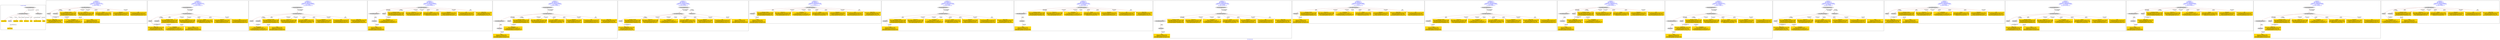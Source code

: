 digraph n0 {
fontcolor="blue"
remincross="true"
label="s22-s-moca.xml"
subgraph cluster_0 {
label="1-correct model"
n2[style="filled",color="white",fillcolor="lightgray",label="CulturalHeritageObject1"];
n3[shape="plaintext",style="filled",fillcolor="gold",label="creationDate"];
n4[style="filled",color="white",fillcolor="lightgray",label="Person1"];
n5[shape="plaintext",style="filled",fillcolor="gold",label="Dimensions"];
n6[shape="plaintext",style="filled",fillcolor="gold",label="Process"];
n7[shape="plaintext",style="filled",fillcolor="gold",label="Provenance"];
n8[shape="plaintext",style="filled",fillcolor="gold",label="title"];
n9[shape="plaintext",style="filled",fillcolor="gold",label="Assension_Number"];
n10[shape="plaintext",style="filled",fillcolor="gold",label="Artist_Name"];
n11[style="filled",color="white",fillcolor="lightgray",label="EuropeanaAggregation1"];
n12[style="filled",color="white",fillcolor="lightgray",label="WebResource1"];
n13[shape="plaintext",style="filled",fillcolor="gold",label="image"];
}
subgraph cluster_1 {
label="candidate 0\nlink coherence:1.0\nnode coherence:1.0\nconfidence:0.514800629151364\nmapping score:0.6091002097171213\ncost:9.99994\n-precision:0.5-recall:0.45"
n15[style="filled",color="white",fillcolor="lightgray",label="CulturalHeritageObject1"];
n16[style="filled",color="white",fillcolor="lightgray",label="Person1"];
n17[style="filled",color="white",fillcolor="lightgray",label="Document1"];
n18[shape="plaintext",style="filled",fillcolor="gold",label="Assension_Number\n[CulturalHeritageObject,provenance,0.487]\n[CulturalHeritageObject,description,0.286]\n[Person,biographicalInformation,0.142]\n[CulturalHeritageObject,rightsHolder,0.085]"];
n19[shape="plaintext",style="filled",fillcolor="gold",label="Artist_Name\n[CulturalHeritageObject,description,0.363]\n[Person,nameOfThePerson,0.309]\n[CulturalHeritageObject,title,0.188]\n[CulturalHeritageObject,provenance,0.14]"];
n20[shape="plaintext",style="filled",fillcolor="gold",label="image\n[Document,classLink,0.483]\n[WebResource,classLink,0.43]\n[CulturalHeritageObject,provenance,0.05]\n[CulturalHeritageObject,description,0.037]"];
n21[shape="plaintext",style="filled",fillcolor="gold",label="Provenance\n[CulturalHeritageObject,provenance,0.458]\n[CulturalHeritageObject,description,0.285]\n[Person,biographicalInformation,0.16]\n[CulturalHeritageObject,title,0.097]"];
n22[shape="plaintext",style="filled",fillcolor="gold",label="Process\n[CulturalHeritageObject,medium,0.697]\n[CulturalHeritageObject,provenance,0.126]\n[CulturalHeritageObject,description,0.126]\n[WebResource,classLink,0.052]"];
n23[shape="plaintext",style="filled",fillcolor="gold",label="Dimensions\n[CulturalHeritageObject,extent,0.844]\n[CulturalHeritageObject,provenance,0.102]\n[Person,nameOfThePerson,0.028]\n[CulturalHeritageObject,description,0.026]"];
n24[shape="plaintext",style="filled",fillcolor="gold",label="creationDate\n[Person,dateOfDeath,0.387]\n[CulturalHeritageObject,created,0.307]\n[CulturalHeritageObject,accessionNumber,0.166]\n[CulturalHeritageObject,provenance,0.14]"];
n25[shape="plaintext",style="filled",fillcolor="gold",label="title\n[CulturalHeritageObject,description,0.454]\n[CulturalHeritageObject,title,0.248]\n[CulturalHeritageObject,provenance,0.192]\n[Person,biographicalInformation,0.105]"];
}
subgraph cluster_2 {
label="candidate 1\nlink coherence:1.0\nnode coherence:1.0\nconfidence:0.514800629151364\nmapping score:0.6091002097171213\ncost:10.9999\n-precision:0.55-recall:0.55"
n27[style="filled",color="white",fillcolor="lightgray",label="CulturalHeritageObject1"];
n28[style="filled",color="white",fillcolor="lightgray",label="Person1"];
n29[style="filled",color="white",fillcolor="lightgray",label="Document1"];
n30[style="filled",color="white",fillcolor="lightgray",label="EuropeanaAggregation1"];
n31[shape="plaintext",style="filled",fillcolor="gold",label="Assension_Number\n[CulturalHeritageObject,provenance,0.487]\n[CulturalHeritageObject,description,0.286]\n[Person,biographicalInformation,0.142]\n[CulturalHeritageObject,rightsHolder,0.085]"];
n32[shape="plaintext",style="filled",fillcolor="gold",label="Artist_Name\n[CulturalHeritageObject,description,0.363]\n[Person,nameOfThePerson,0.309]\n[CulturalHeritageObject,title,0.188]\n[CulturalHeritageObject,provenance,0.14]"];
n33[shape="plaintext",style="filled",fillcolor="gold",label="image\n[Document,classLink,0.483]\n[WebResource,classLink,0.43]\n[CulturalHeritageObject,provenance,0.05]\n[CulturalHeritageObject,description,0.037]"];
n34[shape="plaintext",style="filled",fillcolor="gold",label="Provenance\n[CulturalHeritageObject,provenance,0.458]\n[CulturalHeritageObject,description,0.285]\n[Person,biographicalInformation,0.16]\n[CulturalHeritageObject,title,0.097]"];
n35[shape="plaintext",style="filled",fillcolor="gold",label="Process\n[CulturalHeritageObject,medium,0.697]\n[CulturalHeritageObject,provenance,0.126]\n[CulturalHeritageObject,description,0.126]\n[WebResource,classLink,0.052]"];
n36[shape="plaintext",style="filled",fillcolor="gold",label="Dimensions\n[CulturalHeritageObject,extent,0.844]\n[CulturalHeritageObject,provenance,0.102]\n[Person,nameOfThePerson,0.028]\n[CulturalHeritageObject,description,0.026]"];
n37[shape="plaintext",style="filled",fillcolor="gold",label="creationDate\n[Person,dateOfDeath,0.387]\n[CulturalHeritageObject,created,0.307]\n[CulturalHeritageObject,accessionNumber,0.166]\n[CulturalHeritageObject,provenance,0.14]"];
n38[shape="plaintext",style="filled",fillcolor="gold",label="title\n[CulturalHeritageObject,description,0.454]\n[CulturalHeritageObject,title,0.248]\n[CulturalHeritageObject,provenance,0.192]\n[Person,biographicalInformation,0.105]"];
}
subgraph cluster_3 {
label="candidate 10\nlink coherence:1.0\nnode coherence:1.0\nconfidence:0.49959700760809217\nmapping score:0.6040323358693641\ncost:10.9999\n-precision:0.45-recall:0.45"
n40[style="filled",color="white",fillcolor="lightgray",label="CulturalHeritageObject1"];
n41[style="filled",color="white",fillcolor="lightgray",label="Person1"];
n42[style="filled",color="white",fillcolor="lightgray",label="Document1"];
n43[style="filled",color="white",fillcolor="lightgray",label="EuropeanaAggregation1"];
n44[shape="plaintext",style="filled",fillcolor="gold",label="Assension_Number\n[CulturalHeritageObject,provenance,0.487]\n[CulturalHeritageObject,description,0.286]\n[Person,biographicalInformation,0.142]\n[CulturalHeritageObject,rightsHolder,0.085]"];
n45[shape="plaintext",style="filled",fillcolor="gold",label="image\n[Document,classLink,0.483]\n[WebResource,classLink,0.43]\n[CulturalHeritageObject,provenance,0.05]\n[CulturalHeritageObject,description,0.037]"];
n46[shape="plaintext",style="filled",fillcolor="gold",label="Provenance\n[CulturalHeritageObject,provenance,0.458]\n[CulturalHeritageObject,description,0.285]\n[Person,biographicalInformation,0.16]\n[CulturalHeritageObject,title,0.097]"];
n47[shape="plaintext",style="filled",fillcolor="gold",label="Process\n[CulturalHeritageObject,medium,0.697]\n[CulturalHeritageObject,provenance,0.126]\n[CulturalHeritageObject,description,0.126]\n[WebResource,classLink,0.052]"];
n48[shape="plaintext",style="filled",fillcolor="gold",label="Dimensions\n[CulturalHeritageObject,extent,0.844]\n[CulturalHeritageObject,provenance,0.102]\n[Person,nameOfThePerson,0.028]\n[CulturalHeritageObject,description,0.026]"];
n49[shape="plaintext",style="filled",fillcolor="gold",label="creationDate\n[Person,dateOfDeath,0.387]\n[CulturalHeritageObject,created,0.307]\n[CulturalHeritageObject,accessionNumber,0.166]\n[CulturalHeritageObject,provenance,0.14]"];
n50[shape="plaintext",style="filled",fillcolor="gold",label="title\n[CulturalHeritageObject,description,0.454]\n[CulturalHeritageObject,title,0.248]\n[CulturalHeritageObject,provenance,0.192]\n[Person,biographicalInformation,0.105]"];
n51[shape="plaintext",style="filled",fillcolor="gold",label="Artist_Name\n[CulturalHeritageObject,description,0.363]\n[Person,nameOfThePerson,0.309]\n[CulturalHeritageObject,title,0.188]\n[CulturalHeritageObject,provenance,0.14]"];
}
subgraph cluster_4 {
label="candidate 11\nlink coherence:1.0\nnode coherence:1.0\nconfidence:0.49959700760809217\nmapping score:0.6040323358693641\ncost:10.99993\n-precision:0.36-recall:0.36"
n53[style="filled",color="white",fillcolor="lightgray",label="CulturalHeritageObject1"];
n54[style="filled",color="white",fillcolor="lightgray",label="CulturalHeritageObject2"];
n55[style="filled",color="white",fillcolor="lightgray",label="Person1"];
n56[style="filled",color="white",fillcolor="lightgray",label="Document2"];
n57[shape="plaintext",style="filled",fillcolor="gold",label="Assension_Number\n[CulturalHeritageObject,provenance,0.487]\n[CulturalHeritageObject,description,0.286]\n[Person,biographicalInformation,0.142]\n[CulturalHeritageObject,rightsHolder,0.085]"];
n58[shape="plaintext",style="filled",fillcolor="gold",label="Provenance\n[CulturalHeritageObject,provenance,0.458]\n[CulturalHeritageObject,description,0.285]\n[Person,biographicalInformation,0.16]\n[CulturalHeritageObject,title,0.097]"];
n59[shape="plaintext",style="filled",fillcolor="gold",label="image\n[Document,classLink,0.483]\n[WebResource,classLink,0.43]\n[CulturalHeritageObject,provenance,0.05]\n[CulturalHeritageObject,description,0.037]"];
n60[shape="plaintext",style="filled",fillcolor="gold",label="Process\n[CulturalHeritageObject,medium,0.697]\n[CulturalHeritageObject,provenance,0.126]\n[CulturalHeritageObject,description,0.126]\n[WebResource,classLink,0.052]"];
n61[shape="plaintext",style="filled",fillcolor="gold",label="Dimensions\n[CulturalHeritageObject,extent,0.844]\n[CulturalHeritageObject,provenance,0.102]\n[Person,nameOfThePerson,0.028]\n[CulturalHeritageObject,description,0.026]"];
n62[shape="plaintext",style="filled",fillcolor="gold",label="creationDate\n[Person,dateOfDeath,0.387]\n[CulturalHeritageObject,created,0.307]\n[CulturalHeritageObject,accessionNumber,0.166]\n[CulturalHeritageObject,provenance,0.14]"];
n63[shape="plaintext",style="filled",fillcolor="gold",label="title\n[CulturalHeritageObject,description,0.454]\n[CulturalHeritageObject,title,0.248]\n[CulturalHeritageObject,provenance,0.192]\n[Person,biographicalInformation,0.105]"];
n64[shape="plaintext",style="filled",fillcolor="gold",label="Artist_Name\n[CulturalHeritageObject,description,0.363]\n[Person,nameOfThePerson,0.309]\n[CulturalHeritageObject,title,0.188]\n[CulturalHeritageObject,provenance,0.14]"];
}
subgraph cluster_5 {
label="candidate 12\nlink coherence:1.0\nnode coherence:1.0\nconfidence:0.49959700760809217\nmapping score:0.6040323358693641\ncost:11.99989\n-precision:0.42-recall:0.45"
n66[style="filled",color="white",fillcolor="lightgray",label="CulturalHeritageObject1"];
n67[style="filled",color="white",fillcolor="lightgray",label="CulturalHeritageObject2"];
n68[style="filled",color="white",fillcolor="lightgray",label="Person1"];
n69[style="filled",color="white",fillcolor="lightgray",label="Document2"];
n70[style="filled",color="white",fillcolor="lightgray",label="EuropeanaAggregation1"];
n71[shape="plaintext",style="filled",fillcolor="gold",label="Assension_Number\n[CulturalHeritageObject,provenance,0.487]\n[CulturalHeritageObject,description,0.286]\n[Person,biographicalInformation,0.142]\n[CulturalHeritageObject,rightsHolder,0.085]"];
n72[shape="plaintext",style="filled",fillcolor="gold",label="Provenance\n[CulturalHeritageObject,provenance,0.458]\n[CulturalHeritageObject,description,0.285]\n[Person,biographicalInformation,0.16]\n[CulturalHeritageObject,title,0.097]"];
n73[shape="plaintext",style="filled",fillcolor="gold",label="image\n[Document,classLink,0.483]\n[WebResource,classLink,0.43]\n[CulturalHeritageObject,provenance,0.05]\n[CulturalHeritageObject,description,0.037]"];
n74[shape="plaintext",style="filled",fillcolor="gold",label="Process\n[CulturalHeritageObject,medium,0.697]\n[CulturalHeritageObject,provenance,0.126]\n[CulturalHeritageObject,description,0.126]\n[WebResource,classLink,0.052]"];
n75[shape="plaintext",style="filled",fillcolor="gold",label="Dimensions\n[CulturalHeritageObject,extent,0.844]\n[CulturalHeritageObject,provenance,0.102]\n[Person,nameOfThePerson,0.028]\n[CulturalHeritageObject,description,0.026]"];
n76[shape="plaintext",style="filled",fillcolor="gold",label="creationDate\n[Person,dateOfDeath,0.387]\n[CulturalHeritageObject,created,0.307]\n[CulturalHeritageObject,accessionNumber,0.166]\n[CulturalHeritageObject,provenance,0.14]"];
n77[shape="plaintext",style="filled",fillcolor="gold",label="title\n[CulturalHeritageObject,description,0.454]\n[CulturalHeritageObject,title,0.248]\n[CulturalHeritageObject,provenance,0.192]\n[Person,biographicalInformation,0.105]"];
n78[shape="plaintext",style="filled",fillcolor="gold",label="Artist_Name\n[CulturalHeritageObject,description,0.363]\n[Person,nameOfThePerson,0.309]\n[CulturalHeritageObject,title,0.188]\n[CulturalHeritageObject,provenance,0.14]"];
}
subgraph cluster_6 {
label="candidate 13\nlink coherence:1.0\nnode coherence:1.0\nconfidence:0.498184037549597\nmapping score:0.6035613458498656\ncost:10.99986\n-precision:0.82-recall:0.82"
n80[style="filled",color="white",fillcolor="lightgray",label="CulturalHeritageObject1"];
n81[style="filled",color="white",fillcolor="lightgray",label="Person1"];
n82[style="filled",color="white",fillcolor="lightgray",label="EuropeanaAggregation1"];
n83[style="filled",color="white",fillcolor="lightgray",label="WebResource1"];
n84[shape="plaintext",style="filled",fillcolor="gold",label="Assension_Number\n[CulturalHeritageObject,provenance,0.487]\n[CulturalHeritageObject,description,0.286]\n[Person,biographicalInformation,0.142]\n[CulturalHeritageObject,rightsHolder,0.085]"];
n85[shape="plaintext",style="filled",fillcolor="gold",label="Artist_Name\n[CulturalHeritageObject,description,0.363]\n[Person,nameOfThePerson,0.309]\n[CulturalHeritageObject,title,0.188]\n[CulturalHeritageObject,provenance,0.14]"];
n86[shape="plaintext",style="filled",fillcolor="gold",label="Provenance\n[CulturalHeritageObject,provenance,0.458]\n[CulturalHeritageObject,description,0.285]\n[Person,biographicalInformation,0.16]\n[CulturalHeritageObject,title,0.097]"];
n87[shape="plaintext",style="filled",fillcolor="gold",label="creationDate\n[Person,dateOfDeath,0.387]\n[CulturalHeritageObject,created,0.307]\n[CulturalHeritageObject,accessionNumber,0.166]\n[CulturalHeritageObject,provenance,0.14]"];
n88[shape="plaintext",style="filled",fillcolor="gold",label="Process\n[CulturalHeritageObject,medium,0.697]\n[CulturalHeritageObject,provenance,0.126]\n[CulturalHeritageObject,description,0.126]\n[WebResource,classLink,0.052]"];
n89[shape="plaintext",style="filled",fillcolor="gold",label="Dimensions\n[CulturalHeritageObject,extent,0.844]\n[CulturalHeritageObject,provenance,0.102]\n[Person,nameOfThePerson,0.028]\n[CulturalHeritageObject,description,0.026]"];
n90[shape="plaintext",style="filled",fillcolor="gold",label="title\n[CulturalHeritageObject,description,0.454]\n[CulturalHeritageObject,title,0.248]\n[CulturalHeritageObject,provenance,0.192]\n[Person,biographicalInformation,0.105]"];
n91[shape="plaintext",style="filled",fillcolor="gold",label="image\n[Document,classLink,0.483]\n[WebResource,classLink,0.43]\n[CulturalHeritageObject,provenance,0.05]\n[CulturalHeritageObject,description,0.037]"];
}
subgraph cluster_7 {
label="candidate 14\nlink coherence:1.0\nnode coherence:1.0\nconfidence:0.4896592613607906\nmapping score:0.6215530871202636\ncost:9.0\n-precision:0.44-recall:0.36"
n93[style="filled",color="white",fillcolor="lightgray",label="CulturalHeritageObject1"];
n94[style="filled",color="white",fillcolor="lightgray",label="Document1"];
n95[shape="plaintext",style="filled",fillcolor="gold",label="Assension_Number\n[CulturalHeritageObject,provenance,0.487]\n[CulturalHeritageObject,description,0.286]\n[Person,biographicalInformation,0.142]\n[CulturalHeritageObject,rightsHolder,0.085]"];
n96[shape="plaintext",style="filled",fillcolor="gold",label="image\n[Document,classLink,0.483]\n[WebResource,classLink,0.43]\n[CulturalHeritageObject,provenance,0.05]\n[CulturalHeritageObject,description,0.037]"];
n97[shape="plaintext",style="filled",fillcolor="gold",label="Provenance\n[CulturalHeritageObject,provenance,0.458]\n[CulturalHeritageObject,description,0.285]\n[Person,biographicalInformation,0.16]\n[CulturalHeritageObject,title,0.097]"];
n98[shape="plaintext",style="filled",fillcolor="gold",label="creationDate\n[Person,dateOfDeath,0.387]\n[CulturalHeritageObject,created,0.307]\n[CulturalHeritageObject,accessionNumber,0.166]\n[CulturalHeritageObject,provenance,0.14]"];
n99[shape="plaintext",style="filled",fillcolor="gold",label="Process\n[CulturalHeritageObject,medium,0.697]\n[CulturalHeritageObject,provenance,0.126]\n[CulturalHeritageObject,description,0.126]\n[WebResource,classLink,0.052]"];
n100[shape="plaintext",style="filled",fillcolor="gold",label="Dimensions\n[CulturalHeritageObject,extent,0.844]\n[CulturalHeritageObject,provenance,0.102]\n[Person,nameOfThePerson,0.028]\n[CulturalHeritageObject,description,0.026]"];
n101[shape="plaintext",style="filled",fillcolor="gold",label="title\n[CulturalHeritageObject,description,0.454]\n[CulturalHeritageObject,title,0.248]\n[CulturalHeritageObject,provenance,0.192]\n[Person,biographicalInformation,0.105]"];
n102[shape="plaintext",style="filled",fillcolor="gold",label="Artist_Name\n[CulturalHeritageObject,description,0.363]\n[Person,nameOfThePerson,0.309]\n[CulturalHeritageObject,title,0.188]\n[CulturalHeritageObject,provenance,0.14]"];
}
subgraph cluster_8 {
label="candidate 15\nlink coherence:1.0\nnode coherence:1.0\nconfidence:0.4896592613607906\nmapping score:0.6215530871202636\ncost:9.99996\n-precision:0.5-recall:0.45"
n104[style="filled",color="white",fillcolor="lightgray",label="CulturalHeritageObject1"];
n105[style="filled",color="white",fillcolor="lightgray",label="Document1"];
n106[style="filled",color="white",fillcolor="lightgray",label="EuropeanaAggregation1"];
n107[shape="plaintext",style="filled",fillcolor="gold",label="Assension_Number\n[CulturalHeritageObject,provenance,0.487]\n[CulturalHeritageObject,description,0.286]\n[Person,biographicalInformation,0.142]\n[CulturalHeritageObject,rightsHolder,0.085]"];
n108[shape="plaintext",style="filled",fillcolor="gold",label="image\n[Document,classLink,0.483]\n[WebResource,classLink,0.43]\n[CulturalHeritageObject,provenance,0.05]\n[CulturalHeritageObject,description,0.037]"];
n109[shape="plaintext",style="filled",fillcolor="gold",label="Provenance\n[CulturalHeritageObject,provenance,0.458]\n[CulturalHeritageObject,description,0.285]\n[Person,biographicalInformation,0.16]\n[CulturalHeritageObject,title,0.097]"];
n110[shape="plaintext",style="filled",fillcolor="gold",label="creationDate\n[Person,dateOfDeath,0.387]\n[CulturalHeritageObject,created,0.307]\n[CulturalHeritageObject,accessionNumber,0.166]\n[CulturalHeritageObject,provenance,0.14]"];
n111[shape="plaintext",style="filled",fillcolor="gold",label="Process\n[CulturalHeritageObject,medium,0.697]\n[CulturalHeritageObject,provenance,0.126]\n[CulturalHeritageObject,description,0.126]\n[WebResource,classLink,0.052]"];
n112[shape="plaintext",style="filled",fillcolor="gold",label="Dimensions\n[CulturalHeritageObject,extent,0.844]\n[CulturalHeritageObject,provenance,0.102]\n[Person,nameOfThePerson,0.028]\n[CulturalHeritageObject,description,0.026]"];
n113[shape="plaintext",style="filled",fillcolor="gold",label="title\n[CulturalHeritageObject,description,0.454]\n[CulturalHeritageObject,title,0.248]\n[CulturalHeritageObject,provenance,0.192]\n[Person,biographicalInformation,0.105]"];
n114[shape="plaintext",style="filled",fillcolor="gold",label="Artist_Name\n[CulturalHeritageObject,description,0.363]\n[Person,nameOfThePerson,0.309]\n[CulturalHeritageObject,title,0.188]\n[CulturalHeritageObject,provenance,0.14]"];
}
subgraph cluster_9 {
label="candidate 16\nlink coherence:1.0\nnode coherence:1.0\nconfidence:0.4896592613607906\nmapping score:0.6215530871202636\ncost:9.99999\n-precision:0.4-recall:0.36"
n116[style="filled",color="white",fillcolor="lightgray",label="CulturalHeritageObject1"];
n117[style="filled",color="white",fillcolor="lightgray",label="CulturalHeritageObject2"];
n118[style="filled",color="white",fillcolor="lightgray",label="Document2"];
n119[shape="plaintext",style="filled",fillcolor="gold",label="Assension_Number\n[CulturalHeritageObject,provenance,0.487]\n[CulturalHeritageObject,description,0.286]\n[Person,biographicalInformation,0.142]\n[CulturalHeritageObject,rightsHolder,0.085]"];
n120[shape="plaintext",style="filled",fillcolor="gold",label="Provenance\n[CulturalHeritageObject,provenance,0.458]\n[CulturalHeritageObject,description,0.285]\n[Person,biographicalInformation,0.16]\n[CulturalHeritageObject,title,0.097]"];
n121[shape="plaintext",style="filled",fillcolor="gold",label="creationDate\n[Person,dateOfDeath,0.387]\n[CulturalHeritageObject,created,0.307]\n[CulturalHeritageObject,accessionNumber,0.166]\n[CulturalHeritageObject,provenance,0.14]"];
n122[shape="plaintext",style="filled",fillcolor="gold",label="image\n[Document,classLink,0.483]\n[WebResource,classLink,0.43]\n[CulturalHeritageObject,provenance,0.05]\n[CulturalHeritageObject,description,0.037]"];
n123[shape="plaintext",style="filled",fillcolor="gold",label="Process\n[CulturalHeritageObject,medium,0.697]\n[CulturalHeritageObject,provenance,0.126]\n[CulturalHeritageObject,description,0.126]\n[WebResource,classLink,0.052]"];
n124[shape="plaintext",style="filled",fillcolor="gold",label="Dimensions\n[CulturalHeritageObject,extent,0.844]\n[CulturalHeritageObject,provenance,0.102]\n[Person,nameOfThePerson,0.028]\n[CulturalHeritageObject,description,0.026]"];
n125[shape="plaintext",style="filled",fillcolor="gold",label="title\n[CulturalHeritageObject,description,0.454]\n[CulturalHeritageObject,title,0.248]\n[CulturalHeritageObject,provenance,0.192]\n[Person,biographicalInformation,0.105]"];
n126[shape="plaintext",style="filled",fillcolor="gold",label="Artist_Name\n[CulturalHeritageObject,description,0.363]\n[Person,nameOfThePerson,0.309]\n[CulturalHeritageObject,title,0.188]\n[CulturalHeritageObject,provenance,0.14]"];
}
subgraph cluster_10 {
label="candidate 17\nlink coherence:1.0\nnode coherence:1.0\nconfidence:0.4896592613607906\nmapping score:0.6215530871202636\ncost:10.99995\n-precision:0.45-recall:0.45"
n128[style="filled",color="white",fillcolor="lightgray",label="CulturalHeritageObject1"];
n129[style="filled",color="white",fillcolor="lightgray",label="CulturalHeritageObject2"];
n130[style="filled",color="white",fillcolor="lightgray",label="Document2"];
n131[style="filled",color="white",fillcolor="lightgray",label="EuropeanaAggregation1"];
n132[shape="plaintext",style="filled",fillcolor="gold",label="Assension_Number\n[CulturalHeritageObject,provenance,0.487]\n[CulturalHeritageObject,description,0.286]\n[Person,biographicalInformation,0.142]\n[CulturalHeritageObject,rightsHolder,0.085]"];
n133[shape="plaintext",style="filled",fillcolor="gold",label="Provenance\n[CulturalHeritageObject,provenance,0.458]\n[CulturalHeritageObject,description,0.285]\n[Person,biographicalInformation,0.16]\n[CulturalHeritageObject,title,0.097]"];
n134[shape="plaintext",style="filled",fillcolor="gold",label="creationDate\n[Person,dateOfDeath,0.387]\n[CulturalHeritageObject,created,0.307]\n[CulturalHeritageObject,accessionNumber,0.166]\n[CulturalHeritageObject,provenance,0.14]"];
n135[shape="plaintext",style="filled",fillcolor="gold",label="image\n[Document,classLink,0.483]\n[WebResource,classLink,0.43]\n[CulturalHeritageObject,provenance,0.05]\n[CulturalHeritageObject,description,0.037]"];
n136[shape="plaintext",style="filled",fillcolor="gold",label="Process\n[CulturalHeritageObject,medium,0.697]\n[CulturalHeritageObject,provenance,0.126]\n[CulturalHeritageObject,description,0.126]\n[WebResource,classLink,0.052]"];
n137[shape="plaintext",style="filled",fillcolor="gold",label="Dimensions\n[CulturalHeritageObject,extent,0.844]\n[CulturalHeritageObject,provenance,0.102]\n[Person,nameOfThePerson,0.028]\n[CulturalHeritageObject,description,0.026]"];
n138[shape="plaintext",style="filled",fillcolor="gold",label="title\n[CulturalHeritageObject,description,0.454]\n[CulturalHeritageObject,title,0.248]\n[CulturalHeritageObject,provenance,0.192]\n[Person,biographicalInformation,0.105]"];
n139[shape="plaintext",style="filled",fillcolor="gold",label="Artist_Name\n[CulturalHeritageObject,description,0.363]\n[Person,nameOfThePerson,0.309]\n[CulturalHeritageObject,title,0.188]\n[CulturalHeritageObject,provenance,0.14]"];
}
subgraph cluster_11 {
label="candidate 18\nlink coherence:1.0\nnode coherence:1.0\nconfidence:0.4858706497690822\nmapping score:0.6202902165896941\ncost:9.0\n-precision:0.56-recall:0.45"
n141[style="filled",color="white",fillcolor="lightgray",label="CulturalHeritageObject1"];
n142[style="filled",color="white",fillcolor="lightgray",label="Document1"];
n143[shape="plaintext",style="filled",fillcolor="gold",label="Assension_Number\n[CulturalHeritageObject,provenance,0.487]\n[CulturalHeritageObject,description,0.286]\n[Person,biographicalInformation,0.142]\n[CulturalHeritageObject,rightsHolder,0.085]"];
n144[shape="plaintext",style="filled",fillcolor="gold",label="image\n[Document,classLink,0.483]\n[WebResource,classLink,0.43]\n[CulturalHeritageObject,provenance,0.05]\n[CulturalHeritageObject,description,0.037]"];
n145[shape="plaintext",style="filled",fillcolor="gold",label="Provenance\n[CulturalHeritageObject,provenance,0.458]\n[CulturalHeritageObject,description,0.285]\n[Person,biographicalInformation,0.16]\n[CulturalHeritageObject,title,0.097]"];
n146[shape="plaintext",style="filled",fillcolor="gold",label="creationDate\n[Person,dateOfDeath,0.387]\n[CulturalHeritageObject,created,0.307]\n[CulturalHeritageObject,accessionNumber,0.166]\n[CulturalHeritageObject,provenance,0.14]"];
n147[shape="plaintext",style="filled",fillcolor="gold",label="Process\n[CulturalHeritageObject,medium,0.697]\n[CulturalHeritageObject,provenance,0.126]\n[CulturalHeritageObject,description,0.126]\n[WebResource,classLink,0.052]"];
n148[shape="plaintext",style="filled",fillcolor="gold",label="Dimensions\n[CulturalHeritageObject,extent,0.844]\n[CulturalHeritageObject,provenance,0.102]\n[Person,nameOfThePerson,0.028]\n[CulturalHeritageObject,description,0.026]"];
n149[shape="plaintext",style="filled",fillcolor="gold",label="Artist_Name\n[CulturalHeritageObject,description,0.363]\n[Person,nameOfThePerson,0.309]\n[CulturalHeritageObject,title,0.188]\n[CulturalHeritageObject,provenance,0.14]"];
n150[shape="plaintext",style="filled",fillcolor="gold",label="title\n[CulturalHeritageObject,description,0.454]\n[CulturalHeritageObject,title,0.248]\n[CulturalHeritageObject,provenance,0.192]\n[Person,biographicalInformation,0.105]"];
}
subgraph cluster_12 {
label="candidate 19\nlink coherence:1.0\nnode coherence:1.0\nconfidence:0.4858706497690822\nmapping score:0.6202902165896941\ncost:9.99996\n-precision:0.6-recall:0.55"
n152[style="filled",color="white",fillcolor="lightgray",label="CulturalHeritageObject1"];
n153[style="filled",color="white",fillcolor="lightgray",label="Document1"];
n154[style="filled",color="white",fillcolor="lightgray",label="EuropeanaAggregation1"];
n155[shape="plaintext",style="filled",fillcolor="gold",label="Assension_Number\n[CulturalHeritageObject,provenance,0.487]\n[CulturalHeritageObject,description,0.286]\n[Person,biographicalInformation,0.142]\n[CulturalHeritageObject,rightsHolder,0.085]"];
n156[shape="plaintext",style="filled",fillcolor="gold",label="image\n[Document,classLink,0.483]\n[WebResource,classLink,0.43]\n[CulturalHeritageObject,provenance,0.05]\n[CulturalHeritageObject,description,0.037]"];
n157[shape="plaintext",style="filled",fillcolor="gold",label="Provenance\n[CulturalHeritageObject,provenance,0.458]\n[CulturalHeritageObject,description,0.285]\n[Person,biographicalInformation,0.16]\n[CulturalHeritageObject,title,0.097]"];
n158[shape="plaintext",style="filled",fillcolor="gold",label="creationDate\n[Person,dateOfDeath,0.387]\n[CulturalHeritageObject,created,0.307]\n[CulturalHeritageObject,accessionNumber,0.166]\n[CulturalHeritageObject,provenance,0.14]"];
n159[shape="plaintext",style="filled",fillcolor="gold",label="Process\n[CulturalHeritageObject,medium,0.697]\n[CulturalHeritageObject,provenance,0.126]\n[CulturalHeritageObject,description,0.126]\n[WebResource,classLink,0.052]"];
n160[shape="plaintext",style="filled",fillcolor="gold",label="Dimensions\n[CulturalHeritageObject,extent,0.844]\n[CulturalHeritageObject,provenance,0.102]\n[Person,nameOfThePerson,0.028]\n[CulturalHeritageObject,description,0.026]"];
n161[shape="plaintext",style="filled",fillcolor="gold",label="Artist_Name\n[CulturalHeritageObject,description,0.363]\n[Person,nameOfThePerson,0.309]\n[CulturalHeritageObject,title,0.188]\n[CulturalHeritageObject,provenance,0.14]"];
n162[shape="plaintext",style="filled",fillcolor="gold",label="title\n[CulturalHeritageObject,description,0.454]\n[CulturalHeritageObject,title,0.248]\n[CulturalHeritageObject,provenance,0.192]\n[Person,biographicalInformation,0.105]"];
}
subgraph cluster_13 {
label="candidate 2\nlink coherence:1.0\nnode coherence:1.0\nconfidence:0.514800629151364\nmapping score:0.6091002097171213\ncost:10.99993\n-precision:0.45-recall:0.45"
n164[style="filled",color="white",fillcolor="lightgray",label="CulturalHeritageObject1"];
n165[style="filled",color="white",fillcolor="lightgray",label="CulturalHeritageObject2"];
n166[style="filled",color="white",fillcolor="lightgray",label="Person1"];
n167[style="filled",color="white",fillcolor="lightgray",label="Document2"];
n168[shape="plaintext",style="filled",fillcolor="gold",label="Assension_Number\n[CulturalHeritageObject,provenance,0.487]\n[CulturalHeritageObject,description,0.286]\n[Person,biographicalInformation,0.142]\n[CulturalHeritageObject,rightsHolder,0.085]"];
n169[shape="plaintext",style="filled",fillcolor="gold",label="Artist_Name\n[CulturalHeritageObject,description,0.363]\n[Person,nameOfThePerson,0.309]\n[CulturalHeritageObject,title,0.188]\n[CulturalHeritageObject,provenance,0.14]"];
n170[shape="plaintext",style="filled",fillcolor="gold",label="Provenance\n[CulturalHeritageObject,provenance,0.458]\n[CulturalHeritageObject,description,0.285]\n[Person,biographicalInformation,0.16]\n[CulturalHeritageObject,title,0.097]"];
n171[shape="plaintext",style="filled",fillcolor="gold",label="image\n[Document,classLink,0.483]\n[WebResource,classLink,0.43]\n[CulturalHeritageObject,provenance,0.05]\n[CulturalHeritageObject,description,0.037]"];
n172[shape="plaintext",style="filled",fillcolor="gold",label="Process\n[CulturalHeritageObject,medium,0.697]\n[CulturalHeritageObject,provenance,0.126]\n[CulturalHeritageObject,description,0.126]\n[WebResource,classLink,0.052]"];
n173[shape="plaintext",style="filled",fillcolor="gold",label="Dimensions\n[CulturalHeritageObject,extent,0.844]\n[CulturalHeritageObject,provenance,0.102]\n[Person,nameOfThePerson,0.028]\n[CulturalHeritageObject,description,0.026]"];
n174[shape="plaintext",style="filled",fillcolor="gold",label="creationDate\n[Person,dateOfDeath,0.387]\n[CulturalHeritageObject,created,0.307]\n[CulturalHeritageObject,accessionNumber,0.166]\n[CulturalHeritageObject,provenance,0.14]"];
n175[shape="plaintext",style="filled",fillcolor="gold",label="title\n[CulturalHeritageObject,description,0.454]\n[CulturalHeritageObject,title,0.248]\n[CulturalHeritageObject,provenance,0.192]\n[Person,biographicalInformation,0.105]"];
}
subgraph cluster_14 {
label="candidate 3\nlink coherence:1.0\nnode coherence:1.0\nconfidence:0.514800629151364\nmapping score:0.6091002097171213\ncost:11.99989\n-precision:0.5-recall:0.55"
n177[style="filled",color="white",fillcolor="lightgray",label="CulturalHeritageObject1"];
n178[style="filled",color="white",fillcolor="lightgray",label="CulturalHeritageObject2"];
n179[style="filled",color="white",fillcolor="lightgray",label="Person1"];
n180[style="filled",color="white",fillcolor="lightgray",label="Document2"];
n181[style="filled",color="white",fillcolor="lightgray",label="EuropeanaAggregation1"];
n182[shape="plaintext",style="filled",fillcolor="gold",label="Assension_Number\n[CulturalHeritageObject,provenance,0.487]\n[CulturalHeritageObject,description,0.286]\n[Person,biographicalInformation,0.142]\n[CulturalHeritageObject,rightsHolder,0.085]"];
n183[shape="plaintext",style="filled",fillcolor="gold",label="Artist_Name\n[CulturalHeritageObject,description,0.363]\n[Person,nameOfThePerson,0.309]\n[CulturalHeritageObject,title,0.188]\n[CulturalHeritageObject,provenance,0.14]"];
n184[shape="plaintext",style="filled",fillcolor="gold",label="Provenance\n[CulturalHeritageObject,provenance,0.458]\n[CulturalHeritageObject,description,0.285]\n[Person,biographicalInformation,0.16]\n[CulturalHeritageObject,title,0.097]"];
n185[shape="plaintext",style="filled",fillcolor="gold",label="image\n[Document,classLink,0.483]\n[WebResource,classLink,0.43]\n[CulturalHeritageObject,provenance,0.05]\n[CulturalHeritageObject,description,0.037]"];
n186[shape="plaintext",style="filled",fillcolor="gold",label="Process\n[CulturalHeritageObject,medium,0.697]\n[CulturalHeritageObject,provenance,0.126]\n[CulturalHeritageObject,description,0.126]\n[WebResource,classLink,0.052]"];
n187[shape="plaintext",style="filled",fillcolor="gold",label="Dimensions\n[CulturalHeritageObject,extent,0.844]\n[CulturalHeritageObject,provenance,0.102]\n[Person,nameOfThePerson,0.028]\n[CulturalHeritageObject,description,0.026]"];
n188[shape="plaintext",style="filled",fillcolor="gold",label="creationDate\n[Person,dateOfDeath,0.387]\n[CulturalHeritageObject,created,0.307]\n[CulturalHeritageObject,accessionNumber,0.166]\n[CulturalHeritageObject,provenance,0.14]"];
n189[shape="plaintext",style="filled",fillcolor="gold",label="title\n[CulturalHeritageObject,description,0.454]\n[CulturalHeritageObject,title,0.248]\n[CulturalHeritageObject,provenance,0.192]\n[Person,biographicalInformation,0.105]"];
}
subgraph cluster_15 {
label="candidate 4\nlink coherence:1.0\nnode coherence:1.0\nconfidence:0.5081217837968985\nmapping score:0.6068739279322996\ncost:10.99986\n-precision:0.73-recall:0.73"
n191[style="filled",color="white",fillcolor="lightgray",label="CulturalHeritageObject1"];
n192[style="filled",color="white",fillcolor="lightgray",label="Person1"];
n193[style="filled",color="white",fillcolor="lightgray",label="EuropeanaAggregation1"];
n194[style="filled",color="white",fillcolor="lightgray",label="WebResource1"];
n195[shape="plaintext",style="filled",fillcolor="gold",label="Assension_Number\n[CulturalHeritageObject,provenance,0.487]\n[CulturalHeritageObject,description,0.286]\n[Person,biographicalInformation,0.142]\n[CulturalHeritageObject,rightsHolder,0.085]"];
n196[shape="plaintext",style="filled",fillcolor="gold",label="Artist_Name\n[CulturalHeritageObject,description,0.363]\n[Person,nameOfThePerson,0.309]\n[CulturalHeritageObject,title,0.188]\n[CulturalHeritageObject,provenance,0.14]"];
n197[shape="plaintext",style="filled",fillcolor="gold",label="Provenance\n[CulturalHeritageObject,provenance,0.458]\n[CulturalHeritageObject,description,0.285]\n[Person,biographicalInformation,0.16]\n[CulturalHeritageObject,title,0.097]"];
n198[shape="plaintext",style="filled",fillcolor="gold",label="Process\n[CulturalHeritageObject,medium,0.697]\n[CulturalHeritageObject,provenance,0.126]\n[CulturalHeritageObject,description,0.126]\n[WebResource,classLink,0.052]"];
n199[shape="plaintext",style="filled",fillcolor="gold",label="Dimensions\n[CulturalHeritageObject,extent,0.844]\n[CulturalHeritageObject,provenance,0.102]\n[Person,nameOfThePerson,0.028]\n[CulturalHeritageObject,description,0.026]"];
n200[shape="plaintext",style="filled",fillcolor="gold",label="creationDate\n[Person,dateOfDeath,0.387]\n[CulturalHeritageObject,created,0.307]\n[CulturalHeritageObject,accessionNumber,0.166]\n[CulturalHeritageObject,provenance,0.14]"];
n201[shape="plaintext",style="filled",fillcolor="gold",label="title\n[CulturalHeritageObject,description,0.454]\n[CulturalHeritageObject,title,0.248]\n[CulturalHeritageObject,provenance,0.192]\n[Person,biographicalInformation,0.105]"];
n202[shape="plaintext",style="filled",fillcolor="gold",label="image\n[Document,classLink,0.483]\n[WebResource,classLink,0.43]\n[CulturalHeritageObject,provenance,0.05]\n[CulturalHeritageObject,description,0.037]"];
}
subgraph cluster_16 {
label="candidate 5\nlink coherence:1.0\nnode coherence:1.0\nconfidence:0.5048628829040624\nmapping score:0.6057876276346875\ncost:9.99994\n-precision:0.6-recall:0.55"
n204[style="filled",color="white",fillcolor="lightgray",label="CulturalHeritageObject1"];
n205[style="filled",color="white",fillcolor="lightgray",label="Person1"];
n206[style="filled",color="white",fillcolor="lightgray",label="Document1"];
n207[shape="plaintext",style="filled",fillcolor="gold",label="Assension_Number\n[CulturalHeritageObject,provenance,0.487]\n[CulturalHeritageObject,description,0.286]\n[Person,biographicalInformation,0.142]\n[CulturalHeritageObject,rightsHolder,0.085]"];
n208[shape="plaintext",style="filled",fillcolor="gold",label="Artist_Name\n[CulturalHeritageObject,description,0.363]\n[Person,nameOfThePerson,0.309]\n[CulturalHeritageObject,title,0.188]\n[CulturalHeritageObject,provenance,0.14]"];
n209[shape="plaintext",style="filled",fillcolor="gold",label="image\n[Document,classLink,0.483]\n[WebResource,classLink,0.43]\n[CulturalHeritageObject,provenance,0.05]\n[CulturalHeritageObject,description,0.037]"];
n210[shape="plaintext",style="filled",fillcolor="gold",label="Provenance\n[CulturalHeritageObject,provenance,0.458]\n[CulturalHeritageObject,description,0.285]\n[Person,biographicalInformation,0.16]\n[CulturalHeritageObject,title,0.097]"];
n211[shape="plaintext",style="filled",fillcolor="gold",label="creationDate\n[Person,dateOfDeath,0.387]\n[CulturalHeritageObject,created,0.307]\n[CulturalHeritageObject,accessionNumber,0.166]\n[CulturalHeritageObject,provenance,0.14]"];
n212[shape="plaintext",style="filled",fillcolor="gold",label="Process\n[CulturalHeritageObject,medium,0.697]\n[CulturalHeritageObject,provenance,0.126]\n[CulturalHeritageObject,description,0.126]\n[WebResource,classLink,0.052]"];
n213[shape="plaintext",style="filled",fillcolor="gold",label="Dimensions\n[CulturalHeritageObject,extent,0.844]\n[CulturalHeritageObject,provenance,0.102]\n[Person,nameOfThePerson,0.028]\n[CulturalHeritageObject,description,0.026]"];
n214[shape="plaintext",style="filled",fillcolor="gold",label="title\n[CulturalHeritageObject,description,0.454]\n[CulturalHeritageObject,title,0.248]\n[CulturalHeritageObject,provenance,0.192]\n[Person,biographicalInformation,0.105]"];
}
subgraph cluster_17 {
label="candidate 6\nlink coherence:1.0\nnode coherence:1.0\nconfidence:0.5048628829040624\nmapping score:0.6057876276346875\ncost:10.9999\n-precision:0.64-recall:0.64"
n216[style="filled",color="white",fillcolor="lightgray",label="CulturalHeritageObject1"];
n217[style="filled",color="white",fillcolor="lightgray",label="Person1"];
n218[style="filled",color="white",fillcolor="lightgray",label="Document1"];
n219[style="filled",color="white",fillcolor="lightgray",label="EuropeanaAggregation1"];
n220[shape="plaintext",style="filled",fillcolor="gold",label="Assension_Number\n[CulturalHeritageObject,provenance,0.487]\n[CulturalHeritageObject,description,0.286]\n[Person,biographicalInformation,0.142]\n[CulturalHeritageObject,rightsHolder,0.085]"];
n221[shape="plaintext",style="filled",fillcolor="gold",label="Artist_Name\n[CulturalHeritageObject,description,0.363]\n[Person,nameOfThePerson,0.309]\n[CulturalHeritageObject,title,0.188]\n[CulturalHeritageObject,provenance,0.14]"];
n222[shape="plaintext",style="filled",fillcolor="gold",label="image\n[Document,classLink,0.483]\n[WebResource,classLink,0.43]\n[CulturalHeritageObject,provenance,0.05]\n[CulturalHeritageObject,description,0.037]"];
n223[shape="plaintext",style="filled",fillcolor="gold",label="Provenance\n[CulturalHeritageObject,provenance,0.458]\n[CulturalHeritageObject,description,0.285]\n[Person,biographicalInformation,0.16]\n[CulturalHeritageObject,title,0.097]"];
n224[shape="plaintext",style="filled",fillcolor="gold",label="creationDate\n[Person,dateOfDeath,0.387]\n[CulturalHeritageObject,created,0.307]\n[CulturalHeritageObject,accessionNumber,0.166]\n[CulturalHeritageObject,provenance,0.14]"];
n225[shape="plaintext",style="filled",fillcolor="gold",label="Process\n[CulturalHeritageObject,medium,0.697]\n[CulturalHeritageObject,provenance,0.126]\n[CulturalHeritageObject,description,0.126]\n[WebResource,classLink,0.052]"];
n226[shape="plaintext",style="filled",fillcolor="gold",label="Dimensions\n[CulturalHeritageObject,extent,0.844]\n[CulturalHeritageObject,provenance,0.102]\n[Person,nameOfThePerson,0.028]\n[CulturalHeritageObject,description,0.026]"];
n227[shape="plaintext",style="filled",fillcolor="gold",label="title\n[CulturalHeritageObject,description,0.454]\n[CulturalHeritageObject,title,0.248]\n[CulturalHeritageObject,provenance,0.192]\n[Person,biographicalInformation,0.105]"];
}
subgraph cluster_18 {
label="candidate 7\nlink coherence:1.0\nnode coherence:1.0\nconfidence:0.5048628829040624\nmapping score:0.6057876276346875\ncost:10.99993\n-precision:0.55-recall:0.55"
n229[style="filled",color="white",fillcolor="lightgray",label="CulturalHeritageObject1"];
n230[style="filled",color="white",fillcolor="lightgray",label="CulturalHeritageObject2"];
n231[style="filled",color="white",fillcolor="lightgray",label="Person1"];
n232[style="filled",color="white",fillcolor="lightgray",label="Document2"];
n233[shape="plaintext",style="filled",fillcolor="gold",label="Assension_Number\n[CulturalHeritageObject,provenance,0.487]\n[CulturalHeritageObject,description,0.286]\n[Person,biographicalInformation,0.142]\n[CulturalHeritageObject,rightsHolder,0.085]"];
n234[shape="plaintext",style="filled",fillcolor="gold",label="Artist_Name\n[CulturalHeritageObject,description,0.363]\n[Person,nameOfThePerson,0.309]\n[CulturalHeritageObject,title,0.188]\n[CulturalHeritageObject,provenance,0.14]"];
n235[shape="plaintext",style="filled",fillcolor="gold",label="Provenance\n[CulturalHeritageObject,provenance,0.458]\n[CulturalHeritageObject,description,0.285]\n[Person,biographicalInformation,0.16]\n[CulturalHeritageObject,title,0.097]"];
n236[shape="plaintext",style="filled",fillcolor="gold",label="creationDate\n[Person,dateOfDeath,0.387]\n[CulturalHeritageObject,created,0.307]\n[CulturalHeritageObject,accessionNumber,0.166]\n[CulturalHeritageObject,provenance,0.14]"];
n237[shape="plaintext",style="filled",fillcolor="gold",label="image\n[Document,classLink,0.483]\n[WebResource,classLink,0.43]\n[CulturalHeritageObject,provenance,0.05]\n[CulturalHeritageObject,description,0.037]"];
n238[shape="plaintext",style="filled",fillcolor="gold",label="Process\n[CulturalHeritageObject,medium,0.697]\n[CulturalHeritageObject,provenance,0.126]\n[CulturalHeritageObject,description,0.126]\n[WebResource,classLink,0.052]"];
n239[shape="plaintext",style="filled",fillcolor="gold",label="Dimensions\n[CulturalHeritageObject,extent,0.844]\n[CulturalHeritageObject,provenance,0.102]\n[Person,nameOfThePerson,0.028]\n[CulturalHeritageObject,description,0.026]"];
n240[shape="plaintext",style="filled",fillcolor="gold",label="title\n[CulturalHeritageObject,description,0.454]\n[CulturalHeritageObject,title,0.248]\n[CulturalHeritageObject,provenance,0.192]\n[Person,biographicalInformation,0.105]"];
}
subgraph cluster_19 {
label="candidate 8\nlink coherence:1.0\nnode coherence:1.0\nconfidence:0.5048628829040624\nmapping score:0.6057876276346875\ncost:11.99989\n-precision:0.58-recall:0.64"
n242[style="filled",color="white",fillcolor="lightgray",label="CulturalHeritageObject1"];
n243[style="filled",color="white",fillcolor="lightgray",label="CulturalHeritageObject2"];
n244[style="filled",color="white",fillcolor="lightgray",label="Person1"];
n245[style="filled",color="white",fillcolor="lightgray",label="Document2"];
n246[style="filled",color="white",fillcolor="lightgray",label="EuropeanaAggregation1"];
n247[shape="plaintext",style="filled",fillcolor="gold",label="Assension_Number\n[CulturalHeritageObject,provenance,0.487]\n[CulturalHeritageObject,description,0.286]\n[Person,biographicalInformation,0.142]\n[CulturalHeritageObject,rightsHolder,0.085]"];
n248[shape="plaintext",style="filled",fillcolor="gold",label="Artist_Name\n[CulturalHeritageObject,description,0.363]\n[Person,nameOfThePerson,0.309]\n[CulturalHeritageObject,title,0.188]\n[CulturalHeritageObject,provenance,0.14]"];
n249[shape="plaintext",style="filled",fillcolor="gold",label="Provenance\n[CulturalHeritageObject,provenance,0.458]\n[CulturalHeritageObject,description,0.285]\n[Person,biographicalInformation,0.16]\n[CulturalHeritageObject,title,0.097]"];
n250[shape="plaintext",style="filled",fillcolor="gold",label="creationDate\n[Person,dateOfDeath,0.387]\n[CulturalHeritageObject,created,0.307]\n[CulturalHeritageObject,accessionNumber,0.166]\n[CulturalHeritageObject,provenance,0.14]"];
n251[shape="plaintext",style="filled",fillcolor="gold",label="image\n[Document,classLink,0.483]\n[WebResource,classLink,0.43]\n[CulturalHeritageObject,provenance,0.05]\n[CulturalHeritageObject,description,0.037]"];
n252[shape="plaintext",style="filled",fillcolor="gold",label="Process\n[CulturalHeritageObject,medium,0.697]\n[CulturalHeritageObject,provenance,0.126]\n[CulturalHeritageObject,description,0.126]\n[WebResource,classLink,0.052]"];
n253[shape="plaintext",style="filled",fillcolor="gold",label="Dimensions\n[CulturalHeritageObject,extent,0.844]\n[CulturalHeritageObject,provenance,0.102]\n[Person,nameOfThePerson,0.028]\n[CulturalHeritageObject,description,0.026]"];
n254[shape="plaintext",style="filled",fillcolor="gold",label="title\n[CulturalHeritageObject,description,0.454]\n[CulturalHeritageObject,title,0.248]\n[CulturalHeritageObject,provenance,0.192]\n[Person,biographicalInformation,0.105]"];
}
subgraph cluster_20 {
label="candidate 9\nlink coherence:1.0\nnode coherence:1.0\nconfidence:0.49959700760809217\nmapping score:0.6040323358693641\ncost:9.99994\n-precision:0.4-recall:0.36"
n256[style="filled",color="white",fillcolor="lightgray",label="CulturalHeritageObject1"];
n257[style="filled",color="white",fillcolor="lightgray",label="Person1"];
n258[style="filled",color="white",fillcolor="lightgray",label="Document1"];
n259[shape="plaintext",style="filled",fillcolor="gold",label="Assension_Number\n[CulturalHeritageObject,provenance,0.487]\n[CulturalHeritageObject,description,0.286]\n[Person,biographicalInformation,0.142]\n[CulturalHeritageObject,rightsHolder,0.085]"];
n260[shape="plaintext",style="filled",fillcolor="gold",label="image\n[Document,classLink,0.483]\n[WebResource,classLink,0.43]\n[CulturalHeritageObject,provenance,0.05]\n[CulturalHeritageObject,description,0.037]"];
n261[shape="plaintext",style="filled",fillcolor="gold",label="Provenance\n[CulturalHeritageObject,provenance,0.458]\n[CulturalHeritageObject,description,0.285]\n[Person,biographicalInformation,0.16]\n[CulturalHeritageObject,title,0.097]"];
n262[shape="plaintext",style="filled",fillcolor="gold",label="Process\n[CulturalHeritageObject,medium,0.697]\n[CulturalHeritageObject,provenance,0.126]\n[CulturalHeritageObject,description,0.126]\n[WebResource,classLink,0.052]"];
n263[shape="plaintext",style="filled",fillcolor="gold",label="Dimensions\n[CulturalHeritageObject,extent,0.844]\n[CulturalHeritageObject,provenance,0.102]\n[Person,nameOfThePerson,0.028]\n[CulturalHeritageObject,description,0.026]"];
n264[shape="plaintext",style="filled",fillcolor="gold",label="creationDate\n[Person,dateOfDeath,0.387]\n[CulturalHeritageObject,created,0.307]\n[CulturalHeritageObject,accessionNumber,0.166]\n[CulturalHeritageObject,provenance,0.14]"];
n265[shape="plaintext",style="filled",fillcolor="gold",label="title\n[CulturalHeritageObject,description,0.454]\n[CulturalHeritageObject,title,0.248]\n[CulturalHeritageObject,provenance,0.192]\n[Person,biographicalInformation,0.105]"];
n266[shape="plaintext",style="filled",fillcolor="gold",label="Artist_Name\n[CulturalHeritageObject,description,0.363]\n[Person,nameOfThePerson,0.309]\n[CulturalHeritageObject,title,0.188]\n[CulturalHeritageObject,provenance,0.14]"];
}
n2 -> n3[color="brown",fontcolor="black",label="created"]
n2 -> n4[color="brown",fontcolor="black",label="creator"]
n2 -> n5[color="brown",fontcolor="black",label="extent"]
n2 -> n6[color="brown",fontcolor="black",label="medium"]
n2 -> n7[color="brown",fontcolor="black",label="provenance"]
n2 -> n8[color="brown",fontcolor="black",label="title"]
n2 -> n9[color="brown",fontcolor="black",label="accessionNumber"]
n4 -> n10[color="brown",fontcolor="black",label="nameOfThePerson"]
n11 -> n2[color="brown",fontcolor="black",label="aggregatedCHO"]
n11 -> n12[color="brown",fontcolor="black",label="hasView"]
n12 -> n13[color="brown",fontcolor="black",label="classLink"]
n15 -> n16[color="brown",fontcolor="black",label="creator\nw=0.99994"]
n15 -> n17[color="brown",fontcolor="black",label="page\nw=1.0"]
n15 -> n18[color="brown",fontcolor="black",label="provenance\nw=1.0"]
n16 -> n19[color="brown",fontcolor="black",label="nameOfThePerson\nw=1.0"]
n17 -> n20[color="brown",fontcolor="black",label="classLink\nw=1.0"]
n15 -> n21[color="brown",fontcolor="black",label="provenance\nw=1.0"]
n15 -> n22[color="brown",fontcolor="black",label="medium\nw=1.0"]
n15 -> n23[color="brown",fontcolor="black",label="extent\nw=1.0"]
n16 -> n24[color="brown",fontcolor="black",label="dateOfDeath\nw=1.0"]
n15 -> n25[color="brown",fontcolor="black",label="description\nw=1.0"]
n27 -> n28[color="brown",fontcolor="black",label="creator\nw=0.99994"]
n27 -> n29[color="brown",fontcolor="black",label="page\nw=1.0"]
n30 -> n27[color="brown",fontcolor="black",label="aggregatedCHO\nw=0.99996"]
n27 -> n31[color="brown",fontcolor="black",label="provenance\nw=1.0"]
n28 -> n32[color="brown",fontcolor="black",label="nameOfThePerson\nw=1.0"]
n29 -> n33[color="brown",fontcolor="black",label="classLink\nw=1.0"]
n27 -> n34[color="brown",fontcolor="black",label="provenance\nw=1.0"]
n27 -> n35[color="brown",fontcolor="black",label="medium\nw=1.0"]
n27 -> n36[color="brown",fontcolor="black",label="extent\nw=1.0"]
n28 -> n37[color="brown",fontcolor="black",label="dateOfDeath\nw=1.0"]
n27 -> n38[color="brown",fontcolor="black",label="description\nw=1.0"]
n40 -> n41[color="brown",fontcolor="black",label="creator\nw=0.99994"]
n40 -> n42[color="brown",fontcolor="black",label="page\nw=1.0"]
n43 -> n40[color="brown",fontcolor="black",label="aggregatedCHO\nw=0.99996"]
n40 -> n44[color="brown",fontcolor="black",label="provenance\nw=1.0"]
n42 -> n45[color="brown",fontcolor="black",label="classLink\nw=1.0"]
n40 -> n46[color="brown",fontcolor="black",label="provenance\nw=1.0"]
n40 -> n47[color="brown",fontcolor="black",label="medium\nw=1.0"]
n40 -> n48[color="brown",fontcolor="black",label="extent\nw=1.0"]
n41 -> n49[color="brown",fontcolor="black",label="dateOfDeath\nw=1.0"]
n40 -> n50[color="brown",fontcolor="black",label="description\nw=1.0"]
n40 -> n51[color="brown",fontcolor="black",label="title\nw=1.0"]
n53 -> n54[color="brown",fontcolor="black",label="isRelatedTo\nw=0.99999"]
n53 -> n55[color="brown",fontcolor="black",label="creator\nw=0.99994"]
n54 -> n56[color="brown",fontcolor="black",label="page\nw=1.0"]
n53 -> n57[color="brown",fontcolor="black",label="provenance\nw=1.0"]
n53 -> n58[color="brown",fontcolor="black",label="provenance\nw=1.0"]
n56 -> n59[color="brown",fontcolor="black",label="classLink\nw=1.0"]
n53 -> n60[color="brown",fontcolor="black",label="medium\nw=1.0"]
n53 -> n61[color="brown",fontcolor="black",label="extent\nw=1.0"]
n55 -> n62[color="brown",fontcolor="black",label="dateOfDeath\nw=1.0"]
n53 -> n63[color="brown",fontcolor="black",label="description\nw=1.0"]
n53 -> n64[color="brown",fontcolor="black",label="title\nw=1.0"]
n66 -> n67[color="brown",fontcolor="black",label="isRelatedTo\nw=0.99999"]
n66 -> n68[color="brown",fontcolor="black",label="creator\nw=0.99994"]
n67 -> n69[color="brown",fontcolor="black",label="page\nw=1.0"]
n70 -> n66[color="brown",fontcolor="black",label="aggregatedCHO\nw=0.99996"]
n66 -> n71[color="brown",fontcolor="black",label="provenance\nw=1.0"]
n66 -> n72[color="brown",fontcolor="black",label="provenance\nw=1.0"]
n69 -> n73[color="brown",fontcolor="black",label="classLink\nw=1.0"]
n66 -> n74[color="brown",fontcolor="black",label="medium\nw=1.0"]
n66 -> n75[color="brown",fontcolor="black",label="extent\nw=1.0"]
n68 -> n76[color="brown",fontcolor="black",label="dateOfDeath\nw=1.0"]
n66 -> n77[color="brown",fontcolor="black",label="description\nw=1.0"]
n66 -> n78[color="brown",fontcolor="black",label="title\nw=1.0"]
n80 -> n81[color="brown",fontcolor="black",label="creator\nw=0.99994"]
n82 -> n80[color="brown",fontcolor="black",label="aggregatedCHO\nw=0.99996"]
n82 -> n83[color="brown",fontcolor="black",label="hasView\nw=0.99996"]
n80 -> n84[color="brown",fontcolor="black",label="provenance\nw=1.0"]
n81 -> n85[color="brown",fontcolor="black",label="nameOfThePerson\nw=1.0"]
n80 -> n86[color="brown",fontcolor="black",label="provenance\nw=1.0"]
n80 -> n87[color="brown",fontcolor="black",label="created\nw=1.0"]
n80 -> n88[color="brown",fontcolor="black",label="medium\nw=1.0"]
n80 -> n89[color="brown",fontcolor="black",label="extent\nw=1.0"]
n80 -> n90[color="brown",fontcolor="black",label="description\nw=1.0"]
n83 -> n91[color="brown",fontcolor="black",label="classLink\nw=1.0"]
n93 -> n94[color="brown",fontcolor="black",label="page\nw=1.0"]
n93 -> n95[color="brown",fontcolor="black",label="provenance\nw=1.0"]
n94 -> n96[color="brown",fontcolor="black",label="classLink\nw=1.0"]
n93 -> n97[color="brown",fontcolor="black",label="provenance\nw=1.0"]
n93 -> n98[color="brown",fontcolor="black",label="created\nw=1.0"]
n93 -> n99[color="brown",fontcolor="black",label="medium\nw=1.0"]
n93 -> n100[color="brown",fontcolor="black",label="extent\nw=1.0"]
n93 -> n101[color="brown",fontcolor="black",label="description\nw=1.0"]
n93 -> n102[color="brown",fontcolor="black",label="title\nw=1.0"]
n104 -> n105[color="brown",fontcolor="black",label="page\nw=1.0"]
n106 -> n104[color="brown",fontcolor="black",label="aggregatedCHO\nw=0.99996"]
n104 -> n107[color="brown",fontcolor="black",label="provenance\nw=1.0"]
n105 -> n108[color="brown",fontcolor="black",label="classLink\nw=1.0"]
n104 -> n109[color="brown",fontcolor="black",label="provenance\nw=1.0"]
n104 -> n110[color="brown",fontcolor="black",label="created\nw=1.0"]
n104 -> n111[color="brown",fontcolor="black",label="medium\nw=1.0"]
n104 -> n112[color="brown",fontcolor="black",label="extent\nw=1.0"]
n104 -> n113[color="brown",fontcolor="black",label="description\nw=1.0"]
n104 -> n114[color="brown",fontcolor="black",label="title\nw=1.0"]
n116 -> n117[color="brown",fontcolor="black",label="isRelatedTo\nw=0.99999"]
n117 -> n118[color="brown",fontcolor="black",label="page\nw=1.0"]
n116 -> n119[color="brown",fontcolor="black",label="provenance\nw=1.0"]
n116 -> n120[color="brown",fontcolor="black",label="provenance\nw=1.0"]
n116 -> n121[color="brown",fontcolor="black",label="created\nw=1.0"]
n118 -> n122[color="brown",fontcolor="black",label="classLink\nw=1.0"]
n116 -> n123[color="brown",fontcolor="black",label="medium\nw=1.0"]
n116 -> n124[color="brown",fontcolor="black",label="extent\nw=1.0"]
n116 -> n125[color="brown",fontcolor="black",label="description\nw=1.0"]
n116 -> n126[color="brown",fontcolor="black",label="title\nw=1.0"]
n128 -> n129[color="brown",fontcolor="black",label="isRelatedTo\nw=0.99999"]
n129 -> n130[color="brown",fontcolor="black",label="page\nw=1.0"]
n131 -> n128[color="brown",fontcolor="black",label="aggregatedCHO\nw=0.99996"]
n128 -> n132[color="brown",fontcolor="black",label="provenance\nw=1.0"]
n128 -> n133[color="brown",fontcolor="black",label="provenance\nw=1.0"]
n128 -> n134[color="brown",fontcolor="black",label="created\nw=1.0"]
n130 -> n135[color="brown",fontcolor="black",label="classLink\nw=1.0"]
n128 -> n136[color="brown",fontcolor="black",label="medium\nw=1.0"]
n128 -> n137[color="brown",fontcolor="black",label="extent\nw=1.0"]
n128 -> n138[color="brown",fontcolor="black",label="description\nw=1.0"]
n128 -> n139[color="brown",fontcolor="black",label="title\nw=1.0"]
n141 -> n142[color="brown",fontcolor="black",label="page\nw=1.0"]
n141 -> n143[color="brown",fontcolor="black",label="provenance\nw=1.0"]
n142 -> n144[color="brown",fontcolor="black",label="classLink\nw=1.0"]
n141 -> n145[color="brown",fontcolor="black",label="provenance\nw=1.0"]
n141 -> n146[color="brown",fontcolor="black",label="created\nw=1.0"]
n141 -> n147[color="brown",fontcolor="black",label="medium\nw=1.0"]
n141 -> n148[color="brown",fontcolor="black",label="extent\nw=1.0"]
n141 -> n149[color="brown",fontcolor="black",label="description\nw=1.0"]
n141 -> n150[color="brown",fontcolor="black",label="title\nw=1.0"]
n152 -> n153[color="brown",fontcolor="black",label="page\nw=1.0"]
n154 -> n152[color="brown",fontcolor="black",label="aggregatedCHO\nw=0.99996"]
n152 -> n155[color="brown",fontcolor="black",label="provenance\nw=1.0"]
n153 -> n156[color="brown",fontcolor="black",label="classLink\nw=1.0"]
n152 -> n157[color="brown",fontcolor="black",label="provenance\nw=1.0"]
n152 -> n158[color="brown",fontcolor="black",label="created\nw=1.0"]
n152 -> n159[color="brown",fontcolor="black",label="medium\nw=1.0"]
n152 -> n160[color="brown",fontcolor="black",label="extent\nw=1.0"]
n152 -> n161[color="brown",fontcolor="black",label="description\nw=1.0"]
n152 -> n162[color="brown",fontcolor="black",label="title\nw=1.0"]
n164 -> n165[color="brown",fontcolor="black",label="isRelatedTo\nw=0.99999"]
n164 -> n166[color="brown",fontcolor="black",label="creator\nw=0.99994"]
n165 -> n167[color="brown",fontcolor="black",label="page\nw=1.0"]
n164 -> n168[color="brown",fontcolor="black",label="provenance\nw=1.0"]
n166 -> n169[color="brown",fontcolor="black",label="nameOfThePerson\nw=1.0"]
n164 -> n170[color="brown",fontcolor="black",label="provenance\nw=1.0"]
n167 -> n171[color="brown",fontcolor="black",label="classLink\nw=1.0"]
n164 -> n172[color="brown",fontcolor="black",label="medium\nw=1.0"]
n164 -> n173[color="brown",fontcolor="black",label="extent\nw=1.0"]
n166 -> n174[color="brown",fontcolor="black",label="dateOfDeath\nw=1.0"]
n164 -> n175[color="brown",fontcolor="black",label="description\nw=1.0"]
n177 -> n178[color="brown",fontcolor="black",label="isRelatedTo\nw=0.99999"]
n177 -> n179[color="brown",fontcolor="black",label="creator\nw=0.99994"]
n178 -> n180[color="brown",fontcolor="black",label="page\nw=1.0"]
n181 -> n177[color="brown",fontcolor="black",label="aggregatedCHO\nw=0.99996"]
n177 -> n182[color="brown",fontcolor="black",label="provenance\nw=1.0"]
n179 -> n183[color="brown",fontcolor="black",label="nameOfThePerson\nw=1.0"]
n177 -> n184[color="brown",fontcolor="black",label="provenance\nw=1.0"]
n180 -> n185[color="brown",fontcolor="black",label="classLink\nw=1.0"]
n177 -> n186[color="brown",fontcolor="black",label="medium\nw=1.0"]
n177 -> n187[color="brown",fontcolor="black",label="extent\nw=1.0"]
n179 -> n188[color="brown",fontcolor="black",label="dateOfDeath\nw=1.0"]
n177 -> n189[color="brown",fontcolor="black",label="description\nw=1.0"]
n191 -> n192[color="brown",fontcolor="black",label="creator\nw=0.99994"]
n193 -> n191[color="brown",fontcolor="black",label="aggregatedCHO\nw=0.99996"]
n193 -> n194[color="brown",fontcolor="black",label="hasView\nw=0.99996"]
n191 -> n195[color="brown",fontcolor="black",label="provenance\nw=1.0"]
n192 -> n196[color="brown",fontcolor="black",label="nameOfThePerson\nw=1.0"]
n191 -> n197[color="brown",fontcolor="black",label="provenance\nw=1.0"]
n191 -> n198[color="brown",fontcolor="black",label="medium\nw=1.0"]
n191 -> n199[color="brown",fontcolor="black",label="extent\nw=1.0"]
n192 -> n200[color="brown",fontcolor="black",label="dateOfDeath\nw=1.0"]
n191 -> n201[color="brown",fontcolor="black",label="description\nw=1.0"]
n194 -> n202[color="brown",fontcolor="black",label="classLink\nw=1.0"]
n204 -> n205[color="brown",fontcolor="black",label="creator\nw=0.99994"]
n204 -> n206[color="brown",fontcolor="black",label="page\nw=1.0"]
n204 -> n207[color="brown",fontcolor="black",label="provenance\nw=1.0"]
n205 -> n208[color="brown",fontcolor="black",label="nameOfThePerson\nw=1.0"]
n206 -> n209[color="brown",fontcolor="black",label="classLink\nw=1.0"]
n204 -> n210[color="brown",fontcolor="black",label="provenance\nw=1.0"]
n204 -> n211[color="brown",fontcolor="black",label="created\nw=1.0"]
n204 -> n212[color="brown",fontcolor="black",label="medium\nw=1.0"]
n204 -> n213[color="brown",fontcolor="black",label="extent\nw=1.0"]
n204 -> n214[color="brown",fontcolor="black",label="description\nw=1.0"]
n216 -> n217[color="brown",fontcolor="black",label="creator\nw=0.99994"]
n216 -> n218[color="brown",fontcolor="black",label="page\nw=1.0"]
n219 -> n216[color="brown",fontcolor="black",label="aggregatedCHO\nw=0.99996"]
n216 -> n220[color="brown",fontcolor="black",label="provenance\nw=1.0"]
n217 -> n221[color="brown",fontcolor="black",label="nameOfThePerson\nw=1.0"]
n218 -> n222[color="brown",fontcolor="black",label="classLink\nw=1.0"]
n216 -> n223[color="brown",fontcolor="black",label="provenance\nw=1.0"]
n216 -> n224[color="brown",fontcolor="black",label="created\nw=1.0"]
n216 -> n225[color="brown",fontcolor="black",label="medium\nw=1.0"]
n216 -> n226[color="brown",fontcolor="black",label="extent\nw=1.0"]
n216 -> n227[color="brown",fontcolor="black",label="description\nw=1.0"]
n229 -> n230[color="brown",fontcolor="black",label="isRelatedTo\nw=0.99999"]
n229 -> n231[color="brown",fontcolor="black",label="creator\nw=0.99994"]
n230 -> n232[color="brown",fontcolor="black",label="page\nw=1.0"]
n229 -> n233[color="brown",fontcolor="black",label="provenance\nw=1.0"]
n231 -> n234[color="brown",fontcolor="black",label="nameOfThePerson\nw=1.0"]
n229 -> n235[color="brown",fontcolor="black",label="provenance\nw=1.0"]
n229 -> n236[color="brown",fontcolor="black",label="created\nw=1.0"]
n232 -> n237[color="brown",fontcolor="black",label="classLink\nw=1.0"]
n229 -> n238[color="brown",fontcolor="black",label="medium\nw=1.0"]
n229 -> n239[color="brown",fontcolor="black",label="extent\nw=1.0"]
n229 -> n240[color="brown",fontcolor="black",label="description\nw=1.0"]
n242 -> n243[color="brown",fontcolor="black",label="isRelatedTo\nw=0.99999"]
n242 -> n244[color="brown",fontcolor="black",label="creator\nw=0.99994"]
n243 -> n245[color="brown",fontcolor="black",label="page\nw=1.0"]
n246 -> n242[color="brown",fontcolor="black",label="aggregatedCHO\nw=0.99996"]
n242 -> n247[color="brown",fontcolor="black",label="provenance\nw=1.0"]
n244 -> n248[color="brown",fontcolor="black",label="nameOfThePerson\nw=1.0"]
n242 -> n249[color="brown",fontcolor="black",label="provenance\nw=1.0"]
n242 -> n250[color="brown",fontcolor="black",label="created\nw=1.0"]
n245 -> n251[color="brown",fontcolor="black",label="classLink\nw=1.0"]
n242 -> n252[color="brown",fontcolor="black",label="medium\nw=1.0"]
n242 -> n253[color="brown",fontcolor="black",label="extent\nw=1.0"]
n242 -> n254[color="brown",fontcolor="black",label="description\nw=1.0"]
n256 -> n257[color="brown",fontcolor="black",label="creator\nw=0.99994"]
n256 -> n258[color="brown",fontcolor="black",label="page\nw=1.0"]
n256 -> n259[color="brown",fontcolor="black",label="provenance\nw=1.0"]
n258 -> n260[color="brown",fontcolor="black",label="classLink\nw=1.0"]
n256 -> n261[color="brown",fontcolor="black",label="provenance\nw=1.0"]
n256 -> n262[color="brown",fontcolor="black",label="medium\nw=1.0"]
n256 -> n263[color="brown",fontcolor="black",label="extent\nw=1.0"]
n257 -> n264[color="brown",fontcolor="black",label="dateOfDeath\nw=1.0"]
n256 -> n265[color="brown",fontcolor="black",label="description\nw=1.0"]
n256 -> n266[color="brown",fontcolor="black",label="title\nw=1.0"]
}
